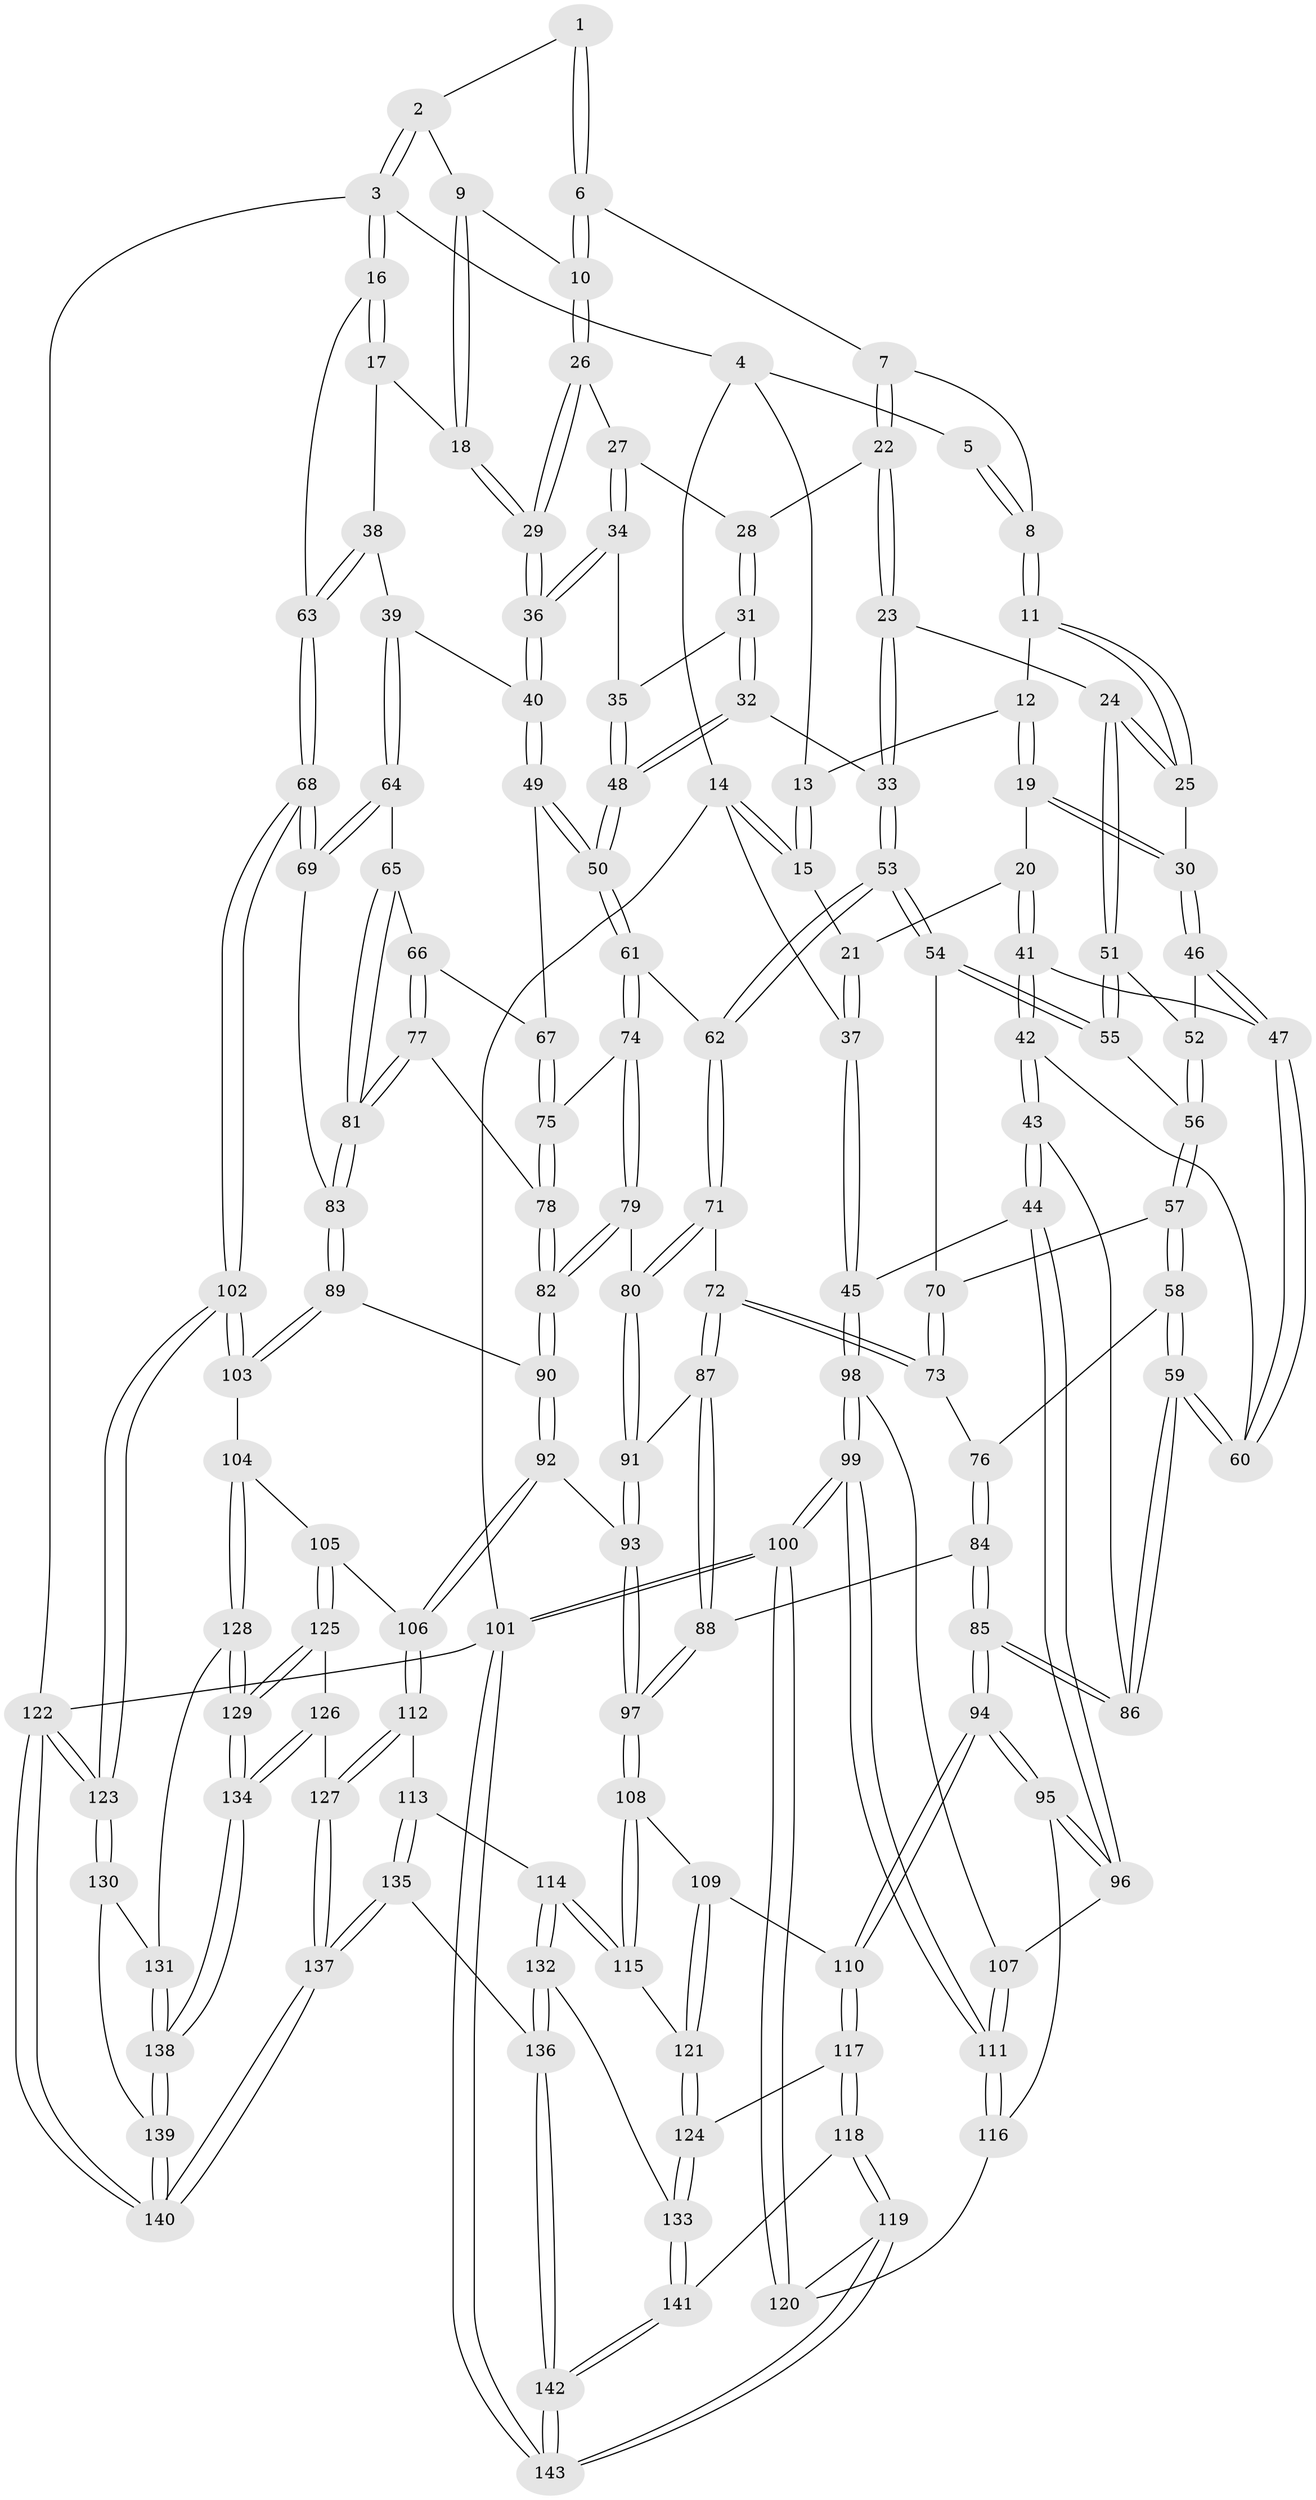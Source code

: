 // Generated by graph-tools (version 1.1) at 2025/27/03/09/25 03:27:17]
// undirected, 143 vertices, 354 edges
graph export_dot {
graph [start="1"]
  node [color=gray90,style=filled];
  1 [pos="+0.6334006286547907+0"];
  2 [pos="+0.988182720586756+0"];
  3 [pos="+1+0"];
  4 [pos="+0.27265658637415924+0"];
  5 [pos="+0.5115168562321146+0"];
  6 [pos="+0.6501765978034271+0.0098903555084472"];
  7 [pos="+0.595606119160139+0.11124416680839011"];
  8 [pos="+0.5127017241663702+0.10126848772797306"];
  9 [pos="+0.8813132959385511+0.027217697799716768"];
  10 [pos="+0.7733486253520427+0.11963689096480065"];
  11 [pos="+0.44075982509492934+0.1397657988246788"];
  12 [pos="+0.3185880431887813+0.02889755887038296"];
  13 [pos="+0.26961149773266685+0"];
  14 [pos="+0+0.0395604161825038"];
  15 [pos="+0.10487647173159684+0.10289287243678663"];
  16 [pos="+1+0.2002083631324321"];
  17 [pos="+1+0.19989551188864038"];
  18 [pos="+0.9390374585938314+0.14476698641594649"];
  19 [pos="+0.24599626229891366+0.20597837841042246"];
  20 [pos="+0.176429414882312+0.22017183803092222"];
  21 [pos="+0.13641733997388497+0.20232074197704336"];
  22 [pos="+0.6262471718389756+0.1771702266331355"];
  23 [pos="+0.5083781813713157+0.2689849944029318"];
  24 [pos="+0.4999625800592565+0.26673502750927536"];
  25 [pos="+0.44403282168275565+0.2176924827625443"];
  26 [pos="+0.7569393045508288+0.17827119606173036"];
  27 [pos="+0.691272593293206+0.18826935046379803"];
  28 [pos="+0.6552282773356433+0.18925802241735107"];
  29 [pos="+0.8040979665136042+0.24549548006575392"];
  30 [pos="+0.3239562093076035+0.2729500899120115"];
  31 [pos="+0.6471887034996873+0.2617224543595875"];
  32 [pos="+0.5740978245626455+0.32767680619538214"];
  33 [pos="+0.5538573101348522+0.32252718184307133"];
  34 [pos="+0.6919774213405849+0.2909665892539541"];
  35 [pos="+0.673906902538759+0.30221290963708686"];
  36 [pos="+0.8139049926213017+0.2805914831470995"];
  37 [pos="+0+0.3659934939959618"];
  38 [pos="+0.9001545540660278+0.3102403886601249"];
  39 [pos="+0.8538917254342991+0.3141566820378656"];
  40 [pos="+0.8254975124858113+0.3049040824666249"];
  41 [pos="+0.17557873971370133+0.23974303640766007"];
  42 [pos="+0.11929285737606224+0.41099410912577716"];
  43 [pos="+0.0475812740463688+0.4603680197603381"];
  44 [pos="+0.02275640182933763+0.4664485214007798"];
  45 [pos="+0+0.4499761908346941"];
  46 [pos="+0.3229116647312746+0.2909494837532988"];
  47 [pos="+0.2325142521147034+0.36367672932662576"];
  48 [pos="+0.6587772705196107+0.3806501954006484"];
  49 [pos="+0.8149494815676397+0.3168201706940108"];
  50 [pos="+0.6631006156463144+0.38664532672938134"];
  51 [pos="+0.44379844328722057+0.34992486091468233"];
  52 [pos="+0.33883599396398945+0.3257456271030991"];
  53 [pos="+0.5187110515273777+0.42061409469714406"];
  54 [pos="+0.45324034817721165+0.4073192367373528"];
  55 [pos="+0.44165221269374727+0.37815512551580005"];
  56 [pos="+0.34513339663343867+0.38965562302248413"];
  57 [pos="+0.33837709581848385+0.417650209591568"];
  58 [pos="+0.3309467428872074+0.4315290885844441"];
  59 [pos="+0.28979282406291784+0.44711334946765013"];
  60 [pos="+0.22065942018681164+0.388818179724202"];
  61 [pos="+0.6630554305774325+0.3895305691200664"];
  62 [pos="+0.5271954375013468+0.4380783392211873"];
  63 [pos="+1+0.5374813811341806"];
  64 [pos="+0.8873200834302887+0.45214329449296564"];
  65 [pos="+0.8702403281591637+0.45556751247414773"];
  66 [pos="+0.804215443919522+0.44691046391038963"];
  67 [pos="+0.7905645290046813+0.42399046036446436"];
  68 [pos="+1+0.6018205995718336"];
  69 [pos="+0.9874799140452015+0.5274582936414343"];
  70 [pos="+0.44264158125868014+0.42057160765961094"];
  71 [pos="+0.5342613385055488+0.4805539823283464"];
  72 [pos="+0.447214567918652+0.5070453556368119"];
  73 [pos="+0.4262712803539814+0.480121265445585"];
  74 [pos="+0.6687335228523776+0.42043703456122644"];
  75 [pos="+0.7136221128125944+0.4501918162376553"];
  76 [pos="+0.3712924762730893+0.47181548682912366"];
  77 [pos="+0.7912012711932432+0.5091602145363057"];
  78 [pos="+0.7262733339539456+0.47905879071700613"];
  79 [pos="+0.6102333457514328+0.5073025361043854"];
  80 [pos="+0.5630806147709437+0.5064468782813973"];
  81 [pos="+0.8006486231393513+0.5271787351789528"];
  82 [pos="+0.6818853384575204+0.5995482190638578"];
  83 [pos="+0.8030629750999388+0.5378161130239586"];
  84 [pos="+0.33969449973967575+0.6223962703812864"];
  85 [pos="+0.29529674073058154+0.6286053499493572"];
  86 [pos="+0.25539428454232727+0.5341307760141518"];
  87 [pos="+0.43311861530846774+0.5685493792533332"];
  88 [pos="+0.38898403414501526+0.6273275919278998"];
  89 [pos="+0.7761489035411028+0.5968388343642158"];
  90 [pos="+0.6891553613926419+0.6195549255866508"];
  91 [pos="+0.5370891612647285+0.5649240606663851"];
  92 [pos="+0.6667042336645537+0.6643486954203277"];
  93 [pos="+0.5527733864891494+0.6577261778839093"];
  94 [pos="+0.23656574306170436+0.6957725791510992"];
  95 [pos="+0.21742348977753487+0.6946722970607596"];
  96 [pos="+0.17844926627160398+0.6769191748191788"];
  97 [pos="+0.47259294443373523+0.7015471837506981"];
  98 [pos="+0+0.4764911120533079"];
  99 [pos="+0+0.8748177144429526"];
  100 [pos="+0+0.9856878297342212"];
  101 [pos="+0+1"];
  102 [pos="+1+0.6436859380829085"];
  103 [pos="+0.9517972385994553+0.7143571664167088"];
  104 [pos="+0.930246741307868+0.7317359268383653"];
  105 [pos="+0.8111690566042968+0.7805004061026743"];
  106 [pos="+0.6937326422545347+0.7564726459598121"];
  107 [pos="+0.09570523917360492+0.6935407464540996"];
  108 [pos="+0.47255571715041+0.7058478577174672"];
  109 [pos="+0.38889593883586365+0.7832459710661382"];
  110 [pos="+0.25715376290954983+0.7516753664715758"];
  111 [pos="+0+0.7721606211774726"];
  112 [pos="+0.6352123426141406+0.836878969785134"];
  113 [pos="+0.6051760769901977+0.8473841865122882"];
  114 [pos="+0.5590640898149741+0.8484031895897006"];
  115 [pos="+0.5186049072130261+0.8038784831087186"];
  116 [pos="+0.12931877520831211+0.7806550276011912"];
  117 [pos="+0.2564458646771164+0.8735974322589444"];
  118 [pos="+0.24252558194338433+0.8995537141396063"];
  119 [pos="+0.1889535279187011+0.9563287797299148"];
  120 [pos="+0.1281491161842184+0.8142540041260924"];
  121 [pos="+0.39480243451267527+0.8468073207076753"];
  122 [pos="+1+1"];
  123 [pos="+1+0.9901493708320497"];
  124 [pos="+0.38793292480047914+0.8637188004497828"];
  125 [pos="+0.8053531214549651+0.857565785733852"];
  126 [pos="+0.7497889972982912+0.9095351012214284"];
  127 [pos="+0.7007111991072783+0.9100534792031986"];
  128 [pos="+0.9030455761561252+0.9053502493486446"];
  129 [pos="+0.851854052832359+0.9289114054431106"];
  130 [pos="+0.9553762462792096+0.9392172390136383"];
  131 [pos="+0.9407101092421966+0.9312915374382242"];
  132 [pos="+0.5025190178425651+0.921568139812002"];
  133 [pos="+0.4307394122628749+0.9254234695737245"];
  134 [pos="+0.8241600386570352+1"];
  135 [pos="+0.640764800881989+1"];
  136 [pos="+0.5941977491807742+1"];
  137 [pos="+0.6813781698896508+1"];
  138 [pos="+0.8238931806640452+1"];
  139 [pos="+0.8196202900562214+1"];
  140 [pos="+0.7882651576074667+1"];
  141 [pos="+0.39723449159469876+0.9690038712590621"];
  142 [pos="+0.34929554070415886+1"];
  143 [pos="+0+1"];
  1 -- 2;
  1 -- 6;
  1 -- 6;
  2 -- 3;
  2 -- 3;
  2 -- 9;
  3 -- 4;
  3 -- 16;
  3 -- 16;
  3 -- 122;
  4 -- 5;
  4 -- 13;
  4 -- 14;
  5 -- 8;
  5 -- 8;
  6 -- 7;
  6 -- 10;
  6 -- 10;
  7 -- 8;
  7 -- 22;
  7 -- 22;
  8 -- 11;
  8 -- 11;
  9 -- 10;
  9 -- 18;
  9 -- 18;
  10 -- 26;
  10 -- 26;
  11 -- 12;
  11 -- 25;
  11 -- 25;
  12 -- 13;
  12 -- 19;
  12 -- 19;
  13 -- 15;
  13 -- 15;
  14 -- 15;
  14 -- 15;
  14 -- 37;
  14 -- 101;
  15 -- 21;
  16 -- 17;
  16 -- 17;
  16 -- 63;
  17 -- 18;
  17 -- 38;
  18 -- 29;
  18 -- 29;
  19 -- 20;
  19 -- 30;
  19 -- 30;
  20 -- 21;
  20 -- 41;
  20 -- 41;
  21 -- 37;
  21 -- 37;
  22 -- 23;
  22 -- 23;
  22 -- 28;
  23 -- 24;
  23 -- 33;
  23 -- 33;
  24 -- 25;
  24 -- 25;
  24 -- 51;
  24 -- 51;
  25 -- 30;
  26 -- 27;
  26 -- 29;
  26 -- 29;
  27 -- 28;
  27 -- 34;
  27 -- 34;
  28 -- 31;
  28 -- 31;
  29 -- 36;
  29 -- 36;
  30 -- 46;
  30 -- 46;
  31 -- 32;
  31 -- 32;
  31 -- 35;
  32 -- 33;
  32 -- 48;
  32 -- 48;
  33 -- 53;
  33 -- 53;
  34 -- 35;
  34 -- 36;
  34 -- 36;
  35 -- 48;
  35 -- 48;
  36 -- 40;
  36 -- 40;
  37 -- 45;
  37 -- 45;
  38 -- 39;
  38 -- 63;
  38 -- 63;
  39 -- 40;
  39 -- 64;
  39 -- 64;
  40 -- 49;
  40 -- 49;
  41 -- 42;
  41 -- 42;
  41 -- 47;
  42 -- 43;
  42 -- 43;
  42 -- 60;
  43 -- 44;
  43 -- 44;
  43 -- 86;
  44 -- 45;
  44 -- 96;
  44 -- 96;
  45 -- 98;
  45 -- 98;
  46 -- 47;
  46 -- 47;
  46 -- 52;
  47 -- 60;
  47 -- 60;
  48 -- 50;
  48 -- 50;
  49 -- 50;
  49 -- 50;
  49 -- 67;
  50 -- 61;
  50 -- 61;
  51 -- 52;
  51 -- 55;
  51 -- 55;
  52 -- 56;
  52 -- 56;
  53 -- 54;
  53 -- 54;
  53 -- 62;
  53 -- 62;
  54 -- 55;
  54 -- 55;
  54 -- 70;
  55 -- 56;
  56 -- 57;
  56 -- 57;
  57 -- 58;
  57 -- 58;
  57 -- 70;
  58 -- 59;
  58 -- 59;
  58 -- 76;
  59 -- 60;
  59 -- 60;
  59 -- 86;
  59 -- 86;
  61 -- 62;
  61 -- 74;
  61 -- 74;
  62 -- 71;
  62 -- 71;
  63 -- 68;
  63 -- 68;
  64 -- 65;
  64 -- 69;
  64 -- 69;
  65 -- 66;
  65 -- 81;
  65 -- 81;
  66 -- 67;
  66 -- 77;
  66 -- 77;
  67 -- 75;
  67 -- 75;
  68 -- 69;
  68 -- 69;
  68 -- 102;
  68 -- 102;
  69 -- 83;
  70 -- 73;
  70 -- 73;
  71 -- 72;
  71 -- 80;
  71 -- 80;
  72 -- 73;
  72 -- 73;
  72 -- 87;
  72 -- 87;
  73 -- 76;
  74 -- 75;
  74 -- 79;
  74 -- 79;
  75 -- 78;
  75 -- 78;
  76 -- 84;
  76 -- 84;
  77 -- 78;
  77 -- 81;
  77 -- 81;
  78 -- 82;
  78 -- 82;
  79 -- 80;
  79 -- 82;
  79 -- 82;
  80 -- 91;
  80 -- 91;
  81 -- 83;
  81 -- 83;
  82 -- 90;
  82 -- 90;
  83 -- 89;
  83 -- 89;
  84 -- 85;
  84 -- 85;
  84 -- 88;
  85 -- 86;
  85 -- 86;
  85 -- 94;
  85 -- 94;
  87 -- 88;
  87 -- 88;
  87 -- 91;
  88 -- 97;
  88 -- 97;
  89 -- 90;
  89 -- 103;
  89 -- 103;
  90 -- 92;
  90 -- 92;
  91 -- 93;
  91 -- 93;
  92 -- 93;
  92 -- 106;
  92 -- 106;
  93 -- 97;
  93 -- 97;
  94 -- 95;
  94 -- 95;
  94 -- 110;
  94 -- 110;
  95 -- 96;
  95 -- 96;
  95 -- 116;
  96 -- 107;
  97 -- 108;
  97 -- 108;
  98 -- 99;
  98 -- 99;
  98 -- 107;
  99 -- 100;
  99 -- 100;
  99 -- 111;
  99 -- 111;
  100 -- 101;
  100 -- 101;
  100 -- 120;
  100 -- 120;
  101 -- 143;
  101 -- 143;
  101 -- 122;
  102 -- 103;
  102 -- 103;
  102 -- 123;
  102 -- 123;
  103 -- 104;
  104 -- 105;
  104 -- 128;
  104 -- 128;
  105 -- 106;
  105 -- 125;
  105 -- 125;
  106 -- 112;
  106 -- 112;
  107 -- 111;
  107 -- 111;
  108 -- 109;
  108 -- 115;
  108 -- 115;
  109 -- 110;
  109 -- 121;
  109 -- 121;
  110 -- 117;
  110 -- 117;
  111 -- 116;
  111 -- 116;
  112 -- 113;
  112 -- 127;
  112 -- 127;
  113 -- 114;
  113 -- 135;
  113 -- 135;
  114 -- 115;
  114 -- 115;
  114 -- 132;
  114 -- 132;
  115 -- 121;
  116 -- 120;
  117 -- 118;
  117 -- 118;
  117 -- 124;
  118 -- 119;
  118 -- 119;
  118 -- 141;
  119 -- 120;
  119 -- 143;
  119 -- 143;
  121 -- 124;
  121 -- 124;
  122 -- 123;
  122 -- 123;
  122 -- 140;
  122 -- 140;
  123 -- 130;
  123 -- 130;
  124 -- 133;
  124 -- 133;
  125 -- 126;
  125 -- 129;
  125 -- 129;
  126 -- 127;
  126 -- 134;
  126 -- 134;
  127 -- 137;
  127 -- 137;
  128 -- 129;
  128 -- 129;
  128 -- 131;
  129 -- 134;
  129 -- 134;
  130 -- 131;
  130 -- 139;
  131 -- 138;
  131 -- 138;
  132 -- 133;
  132 -- 136;
  132 -- 136;
  133 -- 141;
  133 -- 141;
  134 -- 138;
  134 -- 138;
  135 -- 136;
  135 -- 137;
  135 -- 137;
  136 -- 142;
  136 -- 142;
  137 -- 140;
  137 -- 140;
  138 -- 139;
  138 -- 139;
  139 -- 140;
  139 -- 140;
  141 -- 142;
  141 -- 142;
  142 -- 143;
  142 -- 143;
}
